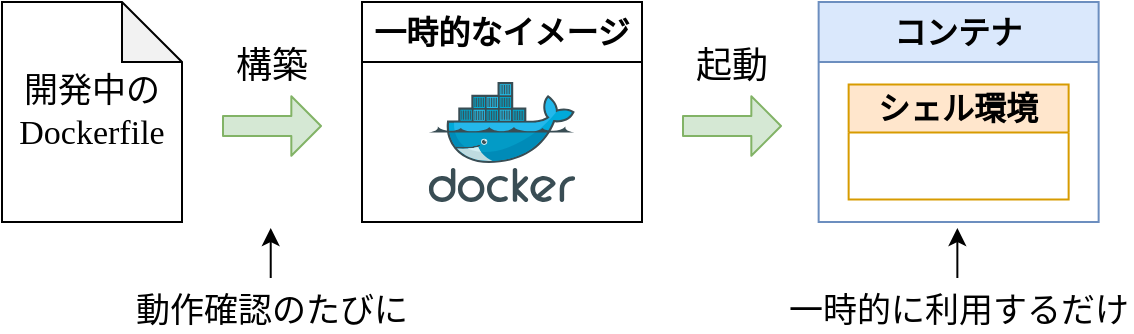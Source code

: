 <mxfile>
    <diagram id="O9MsgoVJyA5zUJ9LyIUo" name="ページ1">
        <mxGraphModel dx="803" dy="875" grid="1" gridSize="10" guides="1" tooltips="1" connect="1" arrows="1" fold="1" page="1" pageScale="1" pageWidth="583" pageHeight="413" math="0" shadow="0">
            <root>
                <mxCell id="0"/>
                <mxCell id="1" parent="0"/>
                <mxCell id="61" value="&lt;font style=&quot;font-size: 17px;&quot;&gt;開発中の&lt;br&gt;Dockerfile&lt;/font&gt;" style="shape=note;whiteSpace=wrap;html=1;backgroundOutline=1;darkOpacity=0.05;fontFamily=Noto Sans JP;fontSource=https%3A%2F%2Ffonts.googleapis.com%2Fcss%3Ffamily%3DNoto%2BSans%2BJP;" parent="1" vertex="1">
                    <mxGeometry width="90" height="110" as="geometry"/>
                </mxCell>
                <mxCell id="63" value="&lt;font style=&quot;font-size: 18px;&quot;&gt;構築&lt;/font&gt;" style="text;html=1;strokeColor=none;fillColor=none;align=center;verticalAlign=middle;whiteSpace=wrap;rounded=0;labelBackgroundColor=#FFFFFF;fontSize=18;fontColor=#000000;fontFamily=Noto Sans JP;fontSource=https%3A%2F%2Ffonts.googleapis.com%2Fcss%3Ffamily%3DNoto%2BSans%2BJP;" parent="1" vertex="1">
                    <mxGeometry x="115" y="22" width="40" height="20" as="geometry"/>
                </mxCell>
                <mxCell id="64" value="&lt;font style=&quot;font-size: 16px;&quot;&gt;一時的なイメージ&lt;/font&gt;" style="swimlane;whiteSpace=wrap;html=1;startSize=30;fontFamily=Noto Sans JP;fontSource=https%3A%2F%2Ffonts.googleapis.com%2Fcss%3Ffamily%3DNoto%2BSans%2BJP;" parent="1" vertex="1">
                    <mxGeometry x="180" width="140" height="110" as="geometry"/>
                </mxCell>
                <mxCell id="65" value="" style="sketch=0;aspect=fixed;html=1;points=[];align=center;image;fontSize=12;image=img/lib/mscae/Docker.svg;fontFamily=Noto Sans JP;fontSource=https%3A%2F%2Ffonts.googleapis.com%2Fcss%3Ffamily%3DNoto%2BSans%2BJP;" parent="64" vertex="1">
                    <mxGeometry x="33.41" y="40" width="73.17" height="60" as="geometry"/>
                </mxCell>
                <mxCell id="66" value="&lt;font style=&quot;font-size: 18px;&quot;&gt;起動&lt;/font&gt;" style="text;html=1;strokeColor=none;fillColor=none;align=center;verticalAlign=middle;whiteSpace=wrap;rounded=0;labelBackgroundColor=#FFFFFF;fontSize=18;fontColor=#000000;fontFamily=Noto Sans JP;fontSource=https%3A%2F%2Ffonts.googleapis.com%2Fcss%3Ffamily%3DNoto%2BSans%2BJP;" parent="1" vertex="1">
                    <mxGeometry x="345" y="22" width="40" height="20" as="geometry"/>
                </mxCell>
                <mxCell id="73" value="&lt;font style=&quot;font-size: 17px;&quot;&gt;一時的に利用するだけ&lt;/font&gt;" style="text;html=1;strokeColor=none;fillColor=none;align=center;verticalAlign=middle;whiteSpace=wrap;rounded=0;fontFamily=Noto Sans JP;fontSource=https%3A%2F%2Ffonts.googleapis.com%2Fcss%3Ffamily%3DNoto%2BSans%2BJP;" parent="1" vertex="1">
                    <mxGeometry x="391.66" y="145" width="173.32" height="20" as="geometry"/>
                </mxCell>
                <mxCell id="74" value="" style="endArrow=classic;html=1;fontFamily=Noto Sans JP;fontSource=https%3A%2F%2Ffonts.googleapis.com%2Fcss%3Ffamily%3DNoto%2BSans%2BJP;" parent="1" edge="1">
                    <mxGeometry width="50" height="50" relative="1" as="geometry">
                        <mxPoint x="477.68" y="138" as="sourcePoint"/>
                        <mxPoint x="477.68" y="113" as="targetPoint"/>
                    </mxGeometry>
                </mxCell>
                <mxCell id="92" value="" style="shape=flexArrow;endArrow=classic;html=1;fontSize=18;fontColor=#000000;fillColor=#d5e8d4;strokeColor=#82b366;endWidth=18.75;endSize=4.612;fontFamily=Noto Sans JP;fontSource=https%3A%2F%2Ffonts.googleapis.com%2Fcss%3Ffamily%3DNoto%2BSans%2BJP;" parent="1" edge="1">
                    <mxGeometry width="50" height="50" relative="1" as="geometry">
                        <mxPoint x="340" y="62" as="sourcePoint"/>
                        <mxPoint x="390" y="62" as="targetPoint"/>
                    </mxGeometry>
                </mxCell>
                <mxCell id="93" value="" style="shape=flexArrow;endArrow=classic;html=1;fontSize=18;fontColor=#000000;fillColor=#d5e8d4;strokeColor=#82b366;endWidth=18.75;endSize=4.612;fontFamily=Noto Sans JP;fontSource=https%3A%2F%2Ffonts.googleapis.com%2Fcss%3Ffamily%3DNoto%2BSans%2BJP;" parent="1" edge="1">
                    <mxGeometry width="50" height="50" relative="1" as="geometry">
                        <mxPoint x="110" y="62" as="sourcePoint"/>
                        <mxPoint x="160" y="62" as="targetPoint"/>
                    </mxGeometry>
                </mxCell>
                <mxCell id="100" value="&lt;font style=&quot;font-size: 16px;&quot;&gt;コンテナ&lt;/font&gt;" style="swimlane;whiteSpace=wrap;html=1;startSize=30;fillColor=#dae8fc;strokeColor=#6c8ebf;fontFamily=Noto Sans JP;fontSource=https%3A%2F%2Ffonts.googleapis.com%2Fcss%3Ffamily%3DNoto%2BSans%2BJP;" parent="1" vertex="1">
                    <mxGeometry x="408.32" width="140" height="110" as="geometry"/>
                </mxCell>
                <mxCell id="101" value="&lt;font style=&quot;font-size: 16px;&quot;&gt;シェル環境&lt;/font&gt;" style="swimlane;whiteSpace=wrap;html=1;fontSize=16;startSize=24;fillColor=#ffe6cc;strokeColor=#d79b00;fontFamily=Noto Sans JP;fontSource=https%3A%2F%2Ffonts.googleapis.com%2Fcss%3Ffamily%3DNoto%2BSans%2BJP;" parent="100" vertex="1">
                    <mxGeometry x="15" y="41.25" width="110" height="57.5" as="geometry"/>
                </mxCell>
                <mxCell id="102" value="&lt;font style=&quot;font-size: 17px;&quot;&gt;動作確認のたびに&lt;/font&gt;" style="text;html=1;strokeColor=none;fillColor=none;align=center;verticalAlign=middle;whiteSpace=wrap;rounded=0;fontFamily=Noto Sans JP;fontSource=https%3A%2F%2Ffonts.googleapis.com%2Fcss%3Ffamily%3DNoto%2BSans%2BJP;" parent="1" vertex="1">
                    <mxGeometry x="65" y="145" width="140" height="20" as="geometry"/>
                </mxCell>
                <mxCell id="103" value="" style="endArrow=classic;html=1;fontFamily=Noto Sans JP;fontSource=https%3A%2F%2Ffonts.googleapis.com%2Fcss%3Ffamily%3DNoto%2BSans%2BJP;" parent="1" edge="1">
                    <mxGeometry width="50" height="50" relative="1" as="geometry">
                        <mxPoint x="134.36" y="138" as="sourcePoint"/>
                        <mxPoint x="134.36" y="113" as="targetPoint"/>
                    </mxGeometry>
                </mxCell>
            </root>
        </mxGraphModel>
    </diagram>
</mxfile>
